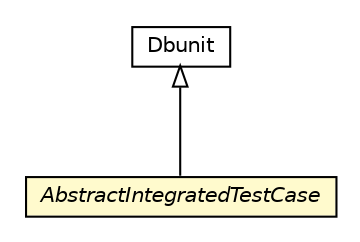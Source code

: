 #!/usr/local/bin/dot
#
# Class diagram 
# Generated by UMLGraph version R5_6_6-8-g8d7759 (http://www.umlgraph.org/)
#

digraph G {
	edge [fontname="Helvetica",fontsize=10,labelfontname="Helvetica",labelfontsize=10];
	node [fontname="Helvetica",fontsize=10,shape=plaintext];
	nodesep=0.25;
	ranksep=0.5;
	// org.dayatang.dbunit.Dbunit
	c21998 [label=<<table title="org.dayatang.dbunit.Dbunit" border="0" cellborder="1" cellspacing="0" cellpadding="2" port="p" href="../dbunit/Dbunit.html">
		<tr><td><table border="0" cellspacing="0" cellpadding="1">
<tr><td align="center" balign="center"> Dbunit </td></tr>
		</table></td></tr>
		</table>>, URL="../dbunit/Dbunit.html", fontname="Helvetica", fontcolor="black", fontsize=10.0];
	// org.dayatang.springtest.AbstractIntegratedTestCase
	c22047 [label=<<table title="org.dayatang.springtest.AbstractIntegratedTestCase" border="0" cellborder="1" cellspacing="0" cellpadding="2" port="p" bgcolor="lemonChiffon" href="./AbstractIntegratedTestCase.html">
		<tr><td><table border="0" cellspacing="0" cellpadding="1">
<tr><td align="center" balign="center"><font face="Helvetica-Oblique"> AbstractIntegratedTestCase </font></td></tr>
		</table></td></tr>
		</table>>, URL="./AbstractIntegratedTestCase.html", fontname="Helvetica", fontcolor="black", fontsize=10.0];
	//org.dayatang.springtest.AbstractIntegratedTestCase extends org.dayatang.dbunit.Dbunit
	c21998:p -> c22047:p [dir=back,arrowtail=empty];
}

